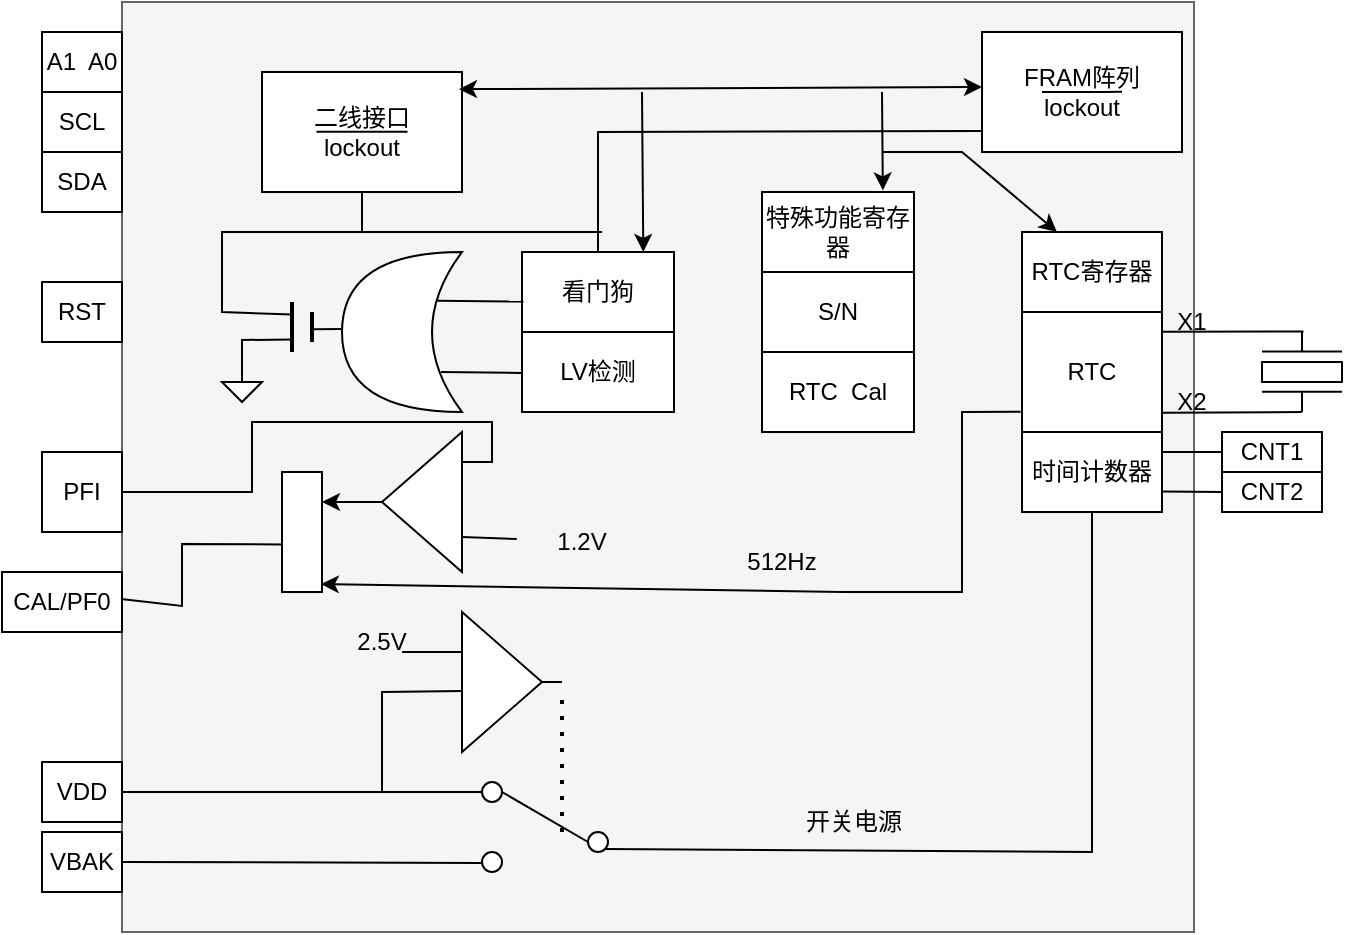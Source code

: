 <mxfile version="24.4.8" type="github">
  <diagram name="第 1 页" id="gZSXjOqn6M294fVYaaOV">
    <mxGraphModel dx="1427" dy="789" grid="1" gridSize="10" guides="1" tooltips="1" connect="1" arrows="1" fold="1" page="1" pageScale="1" pageWidth="827" pageHeight="1169" math="0" shadow="0">
      <root>
        <mxCell id="0" />
        <mxCell id="1" parent="0" />
        <mxCell id="o4GmKYUlnnPbnh4WFb3C-1" value="" style="rounded=0;whiteSpace=wrap;html=1;fillColor=#f5f5f5;fontColor=#333333;strokeColor=#666666;" vertex="1" parent="1">
          <mxGeometry x="100" y="195" width="536" height="465" as="geometry" />
        </mxCell>
        <mxCell id="o4GmKYUlnnPbnh4WFb3C-4" value="RTC" style="rounded=0;whiteSpace=wrap;html=1;" vertex="1" parent="1">
          <mxGeometry x="550" y="350" width="70" height="60" as="geometry" />
        </mxCell>
        <mxCell id="o4GmKYUlnnPbnh4WFb3C-5" value="RTC寄存器" style="rounded=0;whiteSpace=wrap;html=1;" vertex="1" parent="1">
          <mxGeometry x="550" y="310" width="70" height="40" as="geometry" />
        </mxCell>
        <mxCell id="o4GmKYUlnnPbnh4WFb3C-7" value="时间计数器" style="rounded=0;whiteSpace=wrap;html=1;" vertex="1" parent="1">
          <mxGeometry x="550" y="410" width="70" height="40" as="geometry" />
        </mxCell>
        <mxCell id="o4GmKYUlnnPbnh4WFb3C-8" value="FRAM阵列&lt;div&gt;lockout&lt;/div&gt;" style="rounded=0;whiteSpace=wrap;html=1;align=center;" vertex="1" parent="1">
          <mxGeometry x="530" y="210" width="100" height="60" as="geometry" />
        </mxCell>
        <mxCell id="o4GmKYUlnnPbnh4WFb3C-9" value="" style="endArrow=none;html=1;rounded=0;" edge="1" parent="1">
          <mxGeometry width="50" height="50" relative="1" as="geometry">
            <mxPoint x="560" y="240" as="sourcePoint" />
            <mxPoint x="600" y="239.9" as="targetPoint" />
            <Array as="points">
              <mxPoint x="580" y="240" />
              <mxPoint x="590" y="240" />
            </Array>
          </mxGeometry>
        </mxCell>
        <mxCell id="o4GmKYUlnnPbnh4WFb3C-10" value="特殊功能寄存器" style="rounded=0;whiteSpace=wrap;html=1;" vertex="1" parent="1">
          <mxGeometry x="420" y="290" width="76" height="40" as="geometry" />
        </mxCell>
        <mxCell id="o4GmKYUlnnPbnh4WFb3C-11" value="S/N" style="rounded=0;whiteSpace=wrap;html=1;" vertex="1" parent="1">
          <mxGeometry x="420" y="330" width="76" height="40" as="geometry" />
        </mxCell>
        <mxCell id="o4GmKYUlnnPbnh4WFb3C-12" value="RTC&amp;nbsp; Cal" style="rounded=0;whiteSpace=wrap;html=1;" vertex="1" parent="1">
          <mxGeometry x="420" y="370" width="76" height="40" as="geometry" />
        </mxCell>
        <mxCell id="o4GmKYUlnnPbnh4WFb3C-13" value="二线接口&lt;div&gt;lockout&lt;/div&gt;" style="rounded=0;whiteSpace=wrap;html=1;align=center;" vertex="1" parent="1">
          <mxGeometry x="170" y="230" width="100" height="60" as="geometry" />
        </mxCell>
        <mxCell id="o4GmKYUlnnPbnh4WFb3C-15" value="" style="endArrow=none;html=1;rounded=0;" edge="1" parent="1">
          <mxGeometry width="50" height="50" relative="1" as="geometry">
            <mxPoint x="242.75" y="259.9" as="sourcePoint" />
            <mxPoint x="197.25" y="259.9" as="targetPoint" />
            <Array as="points">
              <mxPoint x="242.25" y="259.66" />
              <mxPoint x="234.75" y="259.9" />
            </Array>
          </mxGeometry>
        </mxCell>
        <mxCell id="o4GmKYUlnnPbnh4WFb3C-16" value="看门狗" style="rounded=0;whiteSpace=wrap;html=1;" vertex="1" parent="1">
          <mxGeometry x="300" y="320" width="76" height="40" as="geometry" />
        </mxCell>
        <mxCell id="o4GmKYUlnnPbnh4WFb3C-17" value="LV检测" style="rounded=0;whiteSpace=wrap;html=1;" vertex="1" parent="1">
          <mxGeometry x="300" y="360" width="76" height="40" as="geometry" />
        </mxCell>
        <mxCell id="o4GmKYUlnnPbnh4WFb3C-19" value="" style="endArrow=classic;startArrow=classic;html=1;rounded=0;entryX=0;entryY=0.5;entryDx=0;entryDy=0;exitX=0.985;exitY=0.143;exitDx=0;exitDy=0;exitPerimeter=0;" edge="1" parent="1" source="o4GmKYUlnnPbnh4WFb3C-13">
          <mxGeometry width="50" height="50" relative="1" as="geometry">
            <mxPoint x="270" y="242.5" as="sourcePoint" />
            <mxPoint x="530" y="237.5" as="targetPoint" />
          </mxGeometry>
        </mxCell>
        <mxCell id="o4GmKYUlnnPbnh4WFb3C-20" value="" style="endArrow=none;html=1;rounded=0;entryX=-0.005;entryY=0.824;entryDx=0;entryDy=0;exitX=0.5;exitY=0;exitDx=0;exitDy=0;entryPerimeter=0;" edge="1" parent="1" source="o4GmKYUlnnPbnh4WFb3C-16" target="o4GmKYUlnnPbnh4WFb3C-8">
          <mxGeometry width="50" height="50" relative="1" as="geometry">
            <mxPoint x="400" y="370" as="sourcePoint" />
            <mxPoint x="450" y="320" as="targetPoint" />
            <Array as="points">
              <mxPoint x="338" y="260" />
            </Array>
          </mxGeometry>
        </mxCell>
        <mxCell id="o4GmKYUlnnPbnh4WFb3C-22" value="" style="endArrow=classic;html=1;rounded=0;entryX=0.795;entryY=-0.02;entryDx=0;entryDy=0;entryPerimeter=0;" edge="1" parent="1" target="o4GmKYUlnnPbnh4WFb3C-10">
          <mxGeometry width="50" height="50" relative="1" as="geometry">
            <mxPoint x="480" y="240" as="sourcePoint" />
            <mxPoint x="472.364" y="290.0" as="targetPoint" />
          </mxGeometry>
        </mxCell>
        <mxCell id="o4GmKYUlnnPbnh4WFb3C-23" value="" style="endArrow=classic;html=1;rounded=0;entryX=0.25;entryY=0;entryDx=0;entryDy=0;" edge="1" parent="1" target="o4GmKYUlnnPbnh4WFb3C-5">
          <mxGeometry width="50" height="50" relative="1" as="geometry">
            <mxPoint x="480" y="270" as="sourcePoint" />
            <mxPoint x="550" y="280" as="targetPoint" />
            <Array as="points">
              <mxPoint x="520" y="270" />
            </Array>
          </mxGeometry>
        </mxCell>
        <mxCell id="o4GmKYUlnnPbnh4WFb3C-26" value="" style="shape=xor;whiteSpace=wrap;html=1;direction=west;" vertex="1" parent="1">
          <mxGeometry x="210" y="320" width="60" height="80" as="geometry" />
        </mxCell>
        <mxCell id="o4GmKYUlnnPbnh4WFb3C-28" value="" style="endArrow=classic;html=1;rounded=0;entryX=0.798;entryY=-0.001;entryDx=0;entryDy=0;entryPerimeter=0;" edge="1" parent="1" target="o4GmKYUlnnPbnh4WFb3C-16">
          <mxGeometry width="50" height="50" relative="1" as="geometry">
            <mxPoint x="360" y="240" as="sourcePoint" />
            <mxPoint x="360" y="290" as="targetPoint" />
          </mxGeometry>
        </mxCell>
        <mxCell id="o4GmKYUlnnPbnh4WFb3C-30" value="" style="triangle;whiteSpace=wrap;html=1;direction=west;" vertex="1" parent="1">
          <mxGeometry x="230" y="410" width="40" height="70" as="geometry" />
        </mxCell>
        <mxCell id="o4GmKYUlnnPbnh4WFb3C-31" value="" style="triangle;whiteSpace=wrap;html=1;strokeColor=default;align=center;verticalAlign=middle;fontFamily=Helvetica;fontSize=12;fontColor=default;fillColor=default;direction=south;" vertex="1" parent="1">
          <mxGeometry x="150" y="385" width="20" height="10" as="geometry" />
        </mxCell>
        <mxCell id="o4GmKYUlnnPbnh4WFb3C-32" value="" style="line;strokeWidth=2;direction=south;html=1;strokeColor=default;align=center;verticalAlign=middle;fontFamily=Helvetica;fontSize=12;fontColor=default;fillColor=default;" vertex="1" parent="1">
          <mxGeometry x="180" y="345" width="10" height="25" as="geometry" />
        </mxCell>
        <mxCell id="o4GmKYUlnnPbnh4WFb3C-35" value="" style="line;strokeWidth=2;direction=south;html=1;strokeColor=default;align=center;verticalAlign=middle;fontFamily=Helvetica;fontSize=12;fontColor=default;fillColor=default;" vertex="1" parent="1">
          <mxGeometry x="190" y="350" width="10" height="15" as="geometry" />
        </mxCell>
        <mxCell id="o4GmKYUlnnPbnh4WFb3C-36" value="" style="endArrow=none;html=1;rounded=0;fontFamily=Helvetica;fontSize=12;fontColor=default;entryX=1.002;entryY=0.519;entryDx=0;entryDy=0;entryPerimeter=0;exitX=0.576;exitY=0.451;exitDx=0;exitDy=0;exitPerimeter=0;" edge="1" parent="1" source="o4GmKYUlnnPbnh4WFb3C-35" target="o4GmKYUlnnPbnh4WFb3C-26">
          <mxGeometry width="50" height="50" relative="1" as="geometry">
            <mxPoint x="260" y="440" as="sourcePoint" />
            <mxPoint x="310" y="390" as="targetPoint" />
          </mxGeometry>
        </mxCell>
        <mxCell id="o4GmKYUlnnPbnh4WFb3C-38" value="" style="endArrow=none;html=1;rounded=0;fontFamily=Helvetica;fontSize=12;fontColor=default;entryX=0.01;entryY=0.619;entryDx=0;entryDy=0;entryPerimeter=0;exitX=0.205;exitY=0.695;exitDx=0;exitDy=0;exitPerimeter=0;" edge="1" parent="1" source="o4GmKYUlnnPbnh4WFb3C-26" target="o4GmKYUlnnPbnh4WFb3C-16">
          <mxGeometry width="50" height="50" relative="1" as="geometry">
            <mxPoint x="270" y="346" as="sourcePoint" />
            <mxPoint x="285" y="345" as="targetPoint" />
          </mxGeometry>
        </mxCell>
        <mxCell id="o4GmKYUlnnPbnh4WFb3C-39" value="" style="endArrow=none;html=1;rounded=0;fontFamily=Helvetica;fontSize=12;fontColor=default;entryX=0.01;entryY=0.619;entryDx=0;entryDy=0;entryPerimeter=0;exitX=0.175;exitY=0.25;exitDx=0;exitDy=0;exitPerimeter=0;" edge="1" parent="1" source="o4GmKYUlnnPbnh4WFb3C-26">
          <mxGeometry width="50" height="50" relative="1" as="geometry">
            <mxPoint x="257" y="379.5" as="sourcePoint" />
            <mxPoint x="300" y="380.5" as="targetPoint" />
          </mxGeometry>
        </mxCell>
        <mxCell id="o4GmKYUlnnPbnh4WFb3C-40" value="" style="endArrow=none;html=1;rounded=0;fontFamily=Helvetica;fontSize=12;fontColor=default;exitX=0.25;exitY=0.5;exitDx=0;exitDy=0;exitPerimeter=0;" edge="1" parent="1" source="o4GmKYUlnnPbnh4WFb3C-32">
          <mxGeometry width="50" height="50" relative="1" as="geometry">
            <mxPoint x="257" y="309.88" as="sourcePoint" />
            <mxPoint x="340" y="310" as="targetPoint" />
            <Array as="points">
              <mxPoint x="150" y="350" />
              <mxPoint x="150" y="310" />
            </Array>
          </mxGeometry>
        </mxCell>
        <mxCell id="o4GmKYUlnnPbnh4WFb3C-41" value="" style="endArrow=none;html=1;rounded=0;fontFamily=Helvetica;fontSize=12;fontColor=default;entryX=0.5;entryY=1;entryDx=0;entryDy=0;" edge="1" parent="1" target="o4GmKYUlnnPbnh4WFb3C-13">
          <mxGeometry width="50" height="50" relative="1" as="geometry">
            <mxPoint x="220" y="310" as="sourcePoint" />
            <mxPoint x="360" y="330" as="targetPoint" />
          </mxGeometry>
        </mxCell>
        <mxCell id="o4GmKYUlnnPbnh4WFb3C-42" value="" style="endArrow=none;html=1;rounded=0;fontFamily=Helvetica;fontSize=12;fontColor=default;entryX=0.75;entryY=0.5;entryDx=0;entryDy=0;entryPerimeter=0;exitX=0;exitY=0.5;exitDx=0;exitDy=0;" edge="1" parent="1" source="o4GmKYUlnnPbnh4WFb3C-31" target="o4GmKYUlnnPbnh4WFb3C-32">
          <mxGeometry width="50" height="50" relative="1" as="geometry">
            <mxPoint x="310" y="380" as="sourcePoint" />
            <mxPoint x="360" y="330" as="targetPoint" />
            <Array as="points">
              <mxPoint x="160" y="364" />
            </Array>
          </mxGeometry>
        </mxCell>
        <mxCell id="o4GmKYUlnnPbnh4WFb3C-43" value="" style="triangle;whiteSpace=wrap;html=1;direction=east;" vertex="1" parent="1">
          <mxGeometry x="270" y="500" width="40" height="70" as="geometry" />
        </mxCell>
        <mxCell id="o4GmKYUlnnPbnh4WFb3C-44" value="" style="ellipse;whiteSpace=wrap;html=1;aspect=fixed;strokeColor=default;align=center;verticalAlign=middle;fontFamily=Helvetica;fontSize=12;fontColor=default;fillColor=default;" vertex="1" parent="1">
          <mxGeometry x="320" y="440" as="geometry" />
        </mxCell>
        <mxCell id="o4GmKYUlnnPbnh4WFb3C-45" value="" style="rounded=0;whiteSpace=wrap;html=1;strokeColor=default;align=center;verticalAlign=middle;fontFamily=Helvetica;fontSize=12;fontColor=default;fillColor=default;" vertex="1" parent="1">
          <mxGeometry x="180" y="430" width="20" height="60" as="geometry" />
        </mxCell>
        <mxCell id="o4GmKYUlnnPbnh4WFb3C-46" value="" style="endArrow=classic;html=1;rounded=0;fontFamily=Helvetica;fontSize=12;fontColor=default;entryX=1;entryY=0.25;entryDx=0;entryDy=0;exitX=1;exitY=0.5;exitDx=0;exitDy=0;" edge="1" parent="1" source="o4GmKYUlnnPbnh4WFb3C-30" target="o4GmKYUlnnPbnh4WFb3C-45">
          <mxGeometry width="50" height="50" relative="1" as="geometry">
            <mxPoint x="340" y="480" as="sourcePoint" />
            <mxPoint x="390" y="430" as="targetPoint" />
          </mxGeometry>
        </mxCell>
        <mxCell id="o4GmKYUlnnPbnh4WFb3C-47" value="" style="endArrow=classic;html=1;rounded=0;fontFamily=Helvetica;fontSize=12;fontColor=default;entryX=0.97;entryY=0.934;entryDx=0;entryDy=0;entryPerimeter=0;exitX=-0.01;exitY=0.831;exitDx=0;exitDy=0;exitPerimeter=0;" edge="1" parent="1" source="o4GmKYUlnnPbnh4WFb3C-4" target="o4GmKYUlnnPbnh4WFb3C-45">
          <mxGeometry width="50" height="50" relative="1" as="geometry">
            <mxPoint x="340" y="480" as="sourcePoint" />
            <mxPoint x="390" y="430" as="targetPoint" />
            <Array as="points">
              <mxPoint x="520" y="400" />
              <mxPoint x="520" y="450" />
              <mxPoint x="520" y="490" />
              <mxPoint x="460" y="490" />
            </Array>
          </mxGeometry>
        </mxCell>
        <mxCell id="o4GmKYUlnnPbnh4WFb3C-48" value="512Hz" style="text;html=1;align=center;verticalAlign=middle;whiteSpace=wrap;rounded=0;fontFamily=Helvetica;fontSize=12;fontColor=default;" vertex="1" parent="1">
          <mxGeometry x="400" y="460" width="60" height="30" as="geometry" />
        </mxCell>
        <mxCell id="o4GmKYUlnnPbnh4WFb3C-50" value="PFI" style="rounded=0;whiteSpace=wrap;html=1;strokeColor=default;align=center;verticalAlign=middle;fontFamily=Helvetica;fontSize=12;fontColor=default;fillColor=default;" vertex="1" parent="1">
          <mxGeometry x="60" y="420" width="40" height="40" as="geometry" />
        </mxCell>
        <mxCell id="o4GmKYUlnnPbnh4WFb3C-51" value="" style="endArrow=none;html=1;rounded=0;fontFamily=Helvetica;fontSize=12;fontColor=default;entryX=1;entryY=0.5;entryDx=0;entryDy=0;" edge="1" parent="1" target="o4GmKYUlnnPbnh4WFb3C-50">
          <mxGeometry width="50" height="50" relative="1" as="geometry">
            <mxPoint x="270" y="425" as="sourcePoint" />
            <mxPoint x="100" y="410" as="targetPoint" />
            <Array as="points">
              <mxPoint x="285" y="425" />
              <mxPoint x="285" y="405" />
              <mxPoint x="165" y="405" />
              <mxPoint x="165" y="440" />
              <mxPoint x="140" y="440" />
              <mxPoint x="110" y="440" />
            </Array>
          </mxGeometry>
        </mxCell>
        <mxCell id="o4GmKYUlnnPbnh4WFb3C-52" value="" style="edgeLabel;html=1;align=center;verticalAlign=middle;resizable=0;points=[];strokeColor=default;fontFamily=Helvetica;fontSize=12;fontColor=default;fillColor=default;" vertex="1" connectable="0" parent="o4GmKYUlnnPbnh4WFb3C-51">
          <mxGeometry x="-0.909" relative="1" as="geometry">
            <mxPoint as="offset" />
          </mxGeometry>
        </mxCell>
        <mxCell id="o4GmKYUlnnPbnh4WFb3C-53" value="" style="endArrow=none;html=1;rounded=0;fontFamily=Helvetica;fontSize=12;fontColor=default;entryX=0;entryY=0.25;entryDx=0;entryDy=0;exitX=-0.044;exitY=0.451;exitDx=0;exitDy=0;exitPerimeter=0;" edge="1" parent="1" source="o4GmKYUlnnPbnh4WFb3C-54" target="o4GmKYUlnnPbnh4WFb3C-30">
          <mxGeometry width="50" height="50" relative="1" as="geometry">
            <mxPoint x="260" y="490" as="sourcePoint" />
            <mxPoint x="310" y="440" as="targetPoint" />
          </mxGeometry>
        </mxCell>
        <mxCell id="o4GmKYUlnnPbnh4WFb3C-54" value="1.2V" style="text;html=1;align=center;verticalAlign=middle;whiteSpace=wrap;rounded=0;fontFamily=Helvetica;fontSize=12;fontColor=default;" vertex="1" parent="1">
          <mxGeometry x="300" y="450" width="60" height="30" as="geometry" />
        </mxCell>
        <mxCell id="o4GmKYUlnnPbnh4WFb3C-57" value="" style="endArrow=none;html=1;rounded=0;fontFamily=Helvetica;fontSize=12;fontColor=default;entryX=0;entryY=0.25;entryDx=0;entryDy=0;exitX=0.303;exitY=0.691;exitDx=0;exitDy=0;exitPerimeter=0;" edge="1" parent="1">
          <mxGeometry width="50" height="50" relative="1" as="geometry">
            <mxPoint x="270" y="520" as="sourcePoint" />
            <mxPoint x="240" y="520" as="targetPoint" />
          </mxGeometry>
        </mxCell>
        <mxCell id="o4GmKYUlnnPbnh4WFb3C-58" value="2.5V" style="text;html=1;align=center;verticalAlign=middle;whiteSpace=wrap;rounded=0;fontFamily=Helvetica;fontSize=12;fontColor=default;" vertex="1" parent="1">
          <mxGeometry x="200" y="500" width="60" height="30" as="geometry" />
        </mxCell>
        <mxCell id="o4GmKYUlnnPbnh4WFb3C-59" value="" style="endArrow=none;html=1;rounded=0;fontFamily=Helvetica;fontSize=12;fontColor=default;entryX=0;entryY=0.5;entryDx=0;entryDy=0;exitX=1;exitY=0.5;exitDx=0;exitDy=0;" edge="1" parent="1" source="o4GmKYUlnnPbnh4WFb3C-83">
          <mxGeometry width="50" height="50" relative="1" as="geometry">
            <mxPoint x="90" y="590" as="sourcePoint" />
            <mxPoint x="280.0" y="590" as="targetPoint" />
          </mxGeometry>
        </mxCell>
        <mxCell id="o4GmKYUlnnPbnh4WFb3C-60" value="" style="ellipse;whiteSpace=wrap;html=1;aspect=fixed;strokeColor=default;align=center;verticalAlign=middle;fontFamily=Helvetica;fontSize=12;fontColor=default;fillColor=default;" vertex="1" parent="1">
          <mxGeometry x="280" y="585" width="10" height="10" as="geometry" />
        </mxCell>
        <mxCell id="o4GmKYUlnnPbnh4WFb3C-63" value="" style="ellipse;whiteSpace=wrap;html=1;aspect=fixed;strokeColor=default;align=center;verticalAlign=middle;fontFamily=Helvetica;fontSize=12;fontColor=default;fillColor=default;" vertex="1" parent="1">
          <mxGeometry x="333" y="610" width="10" height="10" as="geometry" />
        </mxCell>
        <mxCell id="o4GmKYUlnnPbnh4WFb3C-64" value="" style="ellipse;whiteSpace=wrap;html=1;aspect=fixed;strokeColor=default;align=center;verticalAlign=middle;fontFamily=Helvetica;fontSize=12;fontColor=default;fillColor=default;" vertex="1" parent="1">
          <mxGeometry x="280" y="620" width="10" height="10" as="geometry" />
        </mxCell>
        <mxCell id="o4GmKYUlnnPbnh4WFb3C-65" value="" style="endArrow=none;html=1;rounded=0;fontFamily=Helvetica;fontSize=12;fontColor=default;entryX=1;entryY=0.5;entryDx=0;entryDy=0;" edge="1" parent="1" target="o4GmKYUlnnPbnh4WFb3C-43">
          <mxGeometry width="50" height="50" relative="1" as="geometry">
            <mxPoint x="320" y="535" as="sourcePoint" />
            <mxPoint x="340" y="540" as="targetPoint" />
          </mxGeometry>
        </mxCell>
        <mxCell id="o4GmKYUlnnPbnh4WFb3C-69" value="" style="endArrow=none;html=1;rounded=0;fontFamily=Helvetica;fontSize=12;fontColor=default;exitX=1;exitY=0.5;exitDx=0;exitDy=0;entryX=0;entryY=0.5;entryDx=0;entryDy=0;" edge="1" parent="1" source="o4GmKYUlnnPbnh4WFb3C-60" target="o4GmKYUlnnPbnh4WFb3C-63">
          <mxGeometry width="50" height="50" relative="1" as="geometry">
            <mxPoint x="300" y="590" as="sourcePoint" />
            <mxPoint x="350" y="540" as="targetPoint" />
          </mxGeometry>
        </mxCell>
        <mxCell id="o4GmKYUlnnPbnh4WFb3C-70" value="" style="endArrow=none;dashed=1;html=1;dashPattern=1 3;strokeWidth=2;rounded=0;fontFamily=Helvetica;fontSize=12;fontColor=default;" edge="1" parent="1">
          <mxGeometry width="50" height="50" relative="1" as="geometry">
            <mxPoint x="320" y="610" as="sourcePoint" />
            <mxPoint x="320" y="540" as="targetPoint" />
          </mxGeometry>
        </mxCell>
        <mxCell id="o4GmKYUlnnPbnh4WFb3C-71" value="" style="endArrow=none;html=1;rounded=0;fontFamily=Helvetica;fontSize=12;fontColor=default;entryX=0;entryY=0.5;entryDx=0;entryDy=0;exitX=1;exitY=0.5;exitDx=0;exitDy=0;" edge="1" parent="1" source="o4GmKYUlnnPbnh4WFb3C-85">
          <mxGeometry width="50" height="50" relative="1" as="geometry">
            <mxPoint x="90" y="624.5" as="sourcePoint" />
            <mxPoint x="280" y="625.5" as="targetPoint" />
          </mxGeometry>
        </mxCell>
        <mxCell id="o4GmKYUlnnPbnh4WFb3C-72" value="" style="endArrow=none;html=1;rounded=0;fontFamily=Helvetica;fontSize=12;fontColor=default;entryX=0.006;entryY=0.707;entryDx=0;entryDy=0;entryPerimeter=0;" edge="1" parent="1">
          <mxGeometry width="50" height="50" relative="1" as="geometry">
            <mxPoint x="230" y="590" as="sourcePoint" />
            <mxPoint x="270.24" y="539.49" as="targetPoint" />
            <Array as="points">
              <mxPoint x="230" y="540" />
            </Array>
          </mxGeometry>
        </mxCell>
        <mxCell id="o4GmKYUlnnPbnh4WFb3C-75" value="" style="endArrow=none;html=1;rounded=0;fontFamily=Helvetica;fontSize=12;fontColor=default;entryX=0.5;entryY=1;entryDx=0;entryDy=0;exitX=1;exitY=1;exitDx=0;exitDy=0;" edge="1" parent="1" source="o4GmKYUlnnPbnh4WFb3C-63" target="o4GmKYUlnnPbnh4WFb3C-7">
          <mxGeometry width="50" height="50" relative="1" as="geometry">
            <mxPoint x="490" y="570" as="sourcePoint" />
            <mxPoint x="540" y="520" as="targetPoint" />
            <Array as="points">
              <mxPoint x="585" y="620" />
            </Array>
          </mxGeometry>
        </mxCell>
        <mxCell id="o4GmKYUlnnPbnh4WFb3C-76" value="开关电源" style="text;html=1;align=center;verticalAlign=middle;whiteSpace=wrap;rounded=0;fontFamily=Helvetica;fontSize=12;fontColor=default;" vertex="1" parent="1">
          <mxGeometry x="436" y="590" width="60" height="30" as="geometry" />
        </mxCell>
        <mxCell id="o4GmKYUlnnPbnh4WFb3C-77" value="A1&amp;nbsp; A0" style="rounded=0;whiteSpace=wrap;html=1;strokeColor=default;align=center;verticalAlign=middle;fontFamily=Helvetica;fontSize=12;fontColor=default;fillColor=default;" vertex="1" parent="1">
          <mxGeometry x="60" y="210" width="40" height="30" as="geometry" />
        </mxCell>
        <mxCell id="o4GmKYUlnnPbnh4WFb3C-78" value="SCL" style="rounded=0;whiteSpace=wrap;html=1;strokeColor=default;align=center;verticalAlign=middle;fontFamily=Helvetica;fontSize=12;fontColor=default;fillColor=default;" vertex="1" parent="1">
          <mxGeometry x="60" y="240" width="40" height="30" as="geometry" />
        </mxCell>
        <mxCell id="o4GmKYUlnnPbnh4WFb3C-79" value="SDA" style="rounded=0;whiteSpace=wrap;html=1;strokeColor=default;align=center;verticalAlign=middle;fontFamily=Helvetica;fontSize=12;fontColor=default;fillColor=default;" vertex="1" parent="1">
          <mxGeometry x="60" y="270" width="40" height="30" as="geometry" />
        </mxCell>
        <mxCell id="o4GmKYUlnnPbnh4WFb3C-80" value="RST" style="rounded=0;whiteSpace=wrap;html=1;strokeColor=default;align=center;verticalAlign=middle;fontFamily=Helvetica;fontSize=12;fontColor=default;fillColor=default;" vertex="1" parent="1">
          <mxGeometry x="60" y="335" width="40" height="30" as="geometry" />
        </mxCell>
        <mxCell id="o4GmKYUlnnPbnh4WFb3C-81" value="CAL/PF0" style="rounded=0;whiteSpace=wrap;html=1;strokeColor=default;align=center;verticalAlign=middle;fontFamily=Helvetica;fontSize=12;fontColor=default;fillColor=default;" vertex="1" parent="1">
          <mxGeometry x="40" y="480" width="60" height="30" as="geometry" />
        </mxCell>
        <mxCell id="o4GmKYUlnnPbnh4WFb3C-82" value="" style="endArrow=none;html=1;rounded=0;fontFamily=Helvetica;fontSize=12;fontColor=default;entryX=0.017;entryY=0.604;entryDx=0;entryDy=0;entryPerimeter=0;exitX=-0.001;exitY=0.642;exitDx=0;exitDy=0;exitPerimeter=0;" edge="1" parent="1" source="o4GmKYUlnnPbnh4WFb3C-1" target="o4GmKYUlnnPbnh4WFb3C-45">
          <mxGeometry width="50" height="50" relative="1" as="geometry">
            <mxPoint x="270" y="500" as="sourcePoint" />
            <mxPoint x="320" y="450" as="targetPoint" />
            <Array as="points">
              <mxPoint x="130" y="497" />
              <mxPoint x="130" y="466" />
            </Array>
          </mxGeometry>
        </mxCell>
        <mxCell id="o4GmKYUlnnPbnh4WFb3C-83" value="VDD" style="rounded=0;whiteSpace=wrap;html=1;strokeColor=default;align=center;verticalAlign=middle;fontFamily=Helvetica;fontSize=12;fontColor=default;fillColor=default;" vertex="1" parent="1">
          <mxGeometry x="60" y="575" width="40" height="30" as="geometry" />
        </mxCell>
        <mxCell id="o4GmKYUlnnPbnh4WFb3C-85" value="VBAK" style="rounded=0;whiteSpace=wrap;html=1;strokeColor=default;align=center;verticalAlign=middle;fontFamily=Helvetica;fontSize=12;fontColor=default;fillColor=default;" vertex="1" parent="1">
          <mxGeometry x="60" y="610" width="40" height="30" as="geometry" />
        </mxCell>
        <mxCell id="o4GmKYUlnnPbnh4WFb3C-87" value="" style="endArrow=none;html=1;rounded=0;fontFamily=Helvetica;fontSize=12;fontColor=default;" edge="1" parent="1">
          <mxGeometry width="50" height="50" relative="1" as="geometry">
            <mxPoint x="670" y="369.77" as="sourcePoint" />
            <mxPoint x="710" y="369.77" as="targetPoint" />
          </mxGeometry>
        </mxCell>
        <mxCell id="o4GmKYUlnnPbnh4WFb3C-88" value="" style="endArrow=none;html=1;rounded=0;fontFamily=Helvetica;fontSize=12;fontColor=default;" edge="1" parent="1">
          <mxGeometry width="50" height="50" relative="1" as="geometry">
            <mxPoint x="670" y="389.89" as="sourcePoint" />
            <mxPoint x="710" y="389.89" as="targetPoint" />
          </mxGeometry>
        </mxCell>
        <mxCell id="o4GmKYUlnnPbnh4WFb3C-89" value="" style="endArrow=none;html=1;rounded=0;fontFamily=Helvetica;fontSize=12;fontColor=default;exitX=0.989;exitY=0.068;exitDx=0;exitDy=0;exitPerimeter=0;" edge="1" parent="1">
          <mxGeometry width="50" height="50" relative="1" as="geometry">
            <mxPoint x="620.0" y="359.85" as="sourcePoint" />
            <mxPoint x="690.77" y="359.77" as="targetPoint" />
          </mxGeometry>
        </mxCell>
        <mxCell id="o4GmKYUlnnPbnh4WFb3C-90" value="" style="endArrow=none;html=1;rounded=0;fontFamily=Helvetica;fontSize=12;fontColor=default;" edge="1" parent="1">
          <mxGeometry width="50" height="50" relative="1" as="geometry">
            <mxPoint x="690" y="370" as="sourcePoint" />
            <mxPoint x="690" y="360" as="targetPoint" />
            <Array as="points">
              <mxPoint x="690" y="370" />
            </Array>
          </mxGeometry>
        </mxCell>
        <mxCell id="o4GmKYUlnnPbnh4WFb3C-91" value="" style="endArrow=none;html=1;rounded=0;fontFamily=Helvetica;fontSize=12;fontColor=default;exitX=1.004;exitY=0.839;exitDx=0;exitDy=0;exitPerimeter=0;" edge="1" parent="1" source="o4GmKYUlnnPbnh4WFb3C-4">
          <mxGeometry width="50" height="50" relative="1" as="geometry">
            <mxPoint x="620" y="400" as="sourcePoint" />
            <mxPoint x="690" y="400" as="targetPoint" />
          </mxGeometry>
        </mxCell>
        <mxCell id="o4GmKYUlnnPbnh4WFb3C-92" value="" style="endArrow=none;html=1;rounded=0;fontFamily=Helvetica;fontSize=12;fontColor=default;" edge="1" parent="1">
          <mxGeometry width="50" height="50" relative="1" as="geometry">
            <mxPoint x="690" y="400" as="sourcePoint" />
            <mxPoint x="690" y="390" as="targetPoint" />
            <Array as="points">
              <mxPoint x="690" y="400" />
              <mxPoint x="690" y="390" />
            </Array>
          </mxGeometry>
        </mxCell>
        <mxCell id="o4GmKYUlnnPbnh4WFb3C-94" value="" style="rounded=0;whiteSpace=wrap;html=1;strokeColor=default;align=center;verticalAlign=middle;fontFamily=Helvetica;fontSize=12;fontColor=default;fillColor=default;" vertex="1" parent="1">
          <mxGeometry x="670" y="375" width="40" height="10" as="geometry" />
        </mxCell>
        <mxCell id="o4GmKYUlnnPbnh4WFb3C-96" value="X1" style="text;html=1;align=center;verticalAlign=middle;whiteSpace=wrap;rounded=0;fontFamily=Helvetica;fontSize=12;fontColor=default;" vertex="1" parent="1">
          <mxGeometry x="620" y="350" width="30" height="10" as="geometry" />
        </mxCell>
        <mxCell id="o4GmKYUlnnPbnh4WFb3C-97" value="X2" style="text;html=1;align=center;verticalAlign=middle;whiteSpace=wrap;rounded=0;fontFamily=Helvetica;fontSize=12;fontColor=default;" vertex="1" parent="1">
          <mxGeometry x="620" y="390" width="30" height="10" as="geometry" />
        </mxCell>
        <mxCell id="o4GmKYUlnnPbnh4WFb3C-98" value="CNT1" style="rounded=0;whiteSpace=wrap;html=1;strokeColor=default;align=center;verticalAlign=middle;fontFamily=Helvetica;fontSize=12;fontColor=default;fillColor=default;" vertex="1" parent="1">
          <mxGeometry x="650" y="410" width="50" height="20" as="geometry" />
        </mxCell>
        <mxCell id="o4GmKYUlnnPbnh4WFb3C-99" value="CNT2" style="rounded=0;whiteSpace=wrap;html=1;strokeColor=default;align=center;verticalAlign=middle;fontFamily=Helvetica;fontSize=12;fontColor=default;fillColor=default;" vertex="1" parent="1">
          <mxGeometry x="650" y="430" width="50" height="20" as="geometry" />
        </mxCell>
        <mxCell id="o4GmKYUlnnPbnh4WFb3C-100" value="" style="endArrow=none;html=1;rounded=0;fontFamily=Helvetica;fontSize=12;fontColor=default;entryX=0;entryY=0.5;entryDx=0;entryDy=0;exitX=1;exitY=0.25;exitDx=0;exitDy=0;" edge="1" parent="1" source="o4GmKYUlnnPbnh4WFb3C-7" target="o4GmKYUlnnPbnh4WFb3C-98">
          <mxGeometry width="50" height="50" relative="1" as="geometry">
            <mxPoint x="650" y="490" as="sourcePoint" />
            <mxPoint x="700" y="440" as="targetPoint" />
          </mxGeometry>
        </mxCell>
        <mxCell id="o4GmKYUlnnPbnh4WFb3C-101" value="" style="endArrow=none;html=1;rounded=0;fontFamily=Helvetica;fontSize=12;fontColor=default;entryX=0;entryY=0.5;entryDx=0;entryDy=0;" edge="1" parent="1" target="o4GmKYUlnnPbnh4WFb3C-99">
          <mxGeometry width="50" height="50" relative="1" as="geometry">
            <mxPoint x="620" y="439.77" as="sourcePoint" />
            <mxPoint x="644" y="439.77" as="targetPoint" />
          </mxGeometry>
        </mxCell>
      </root>
    </mxGraphModel>
  </diagram>
</mxfile>
